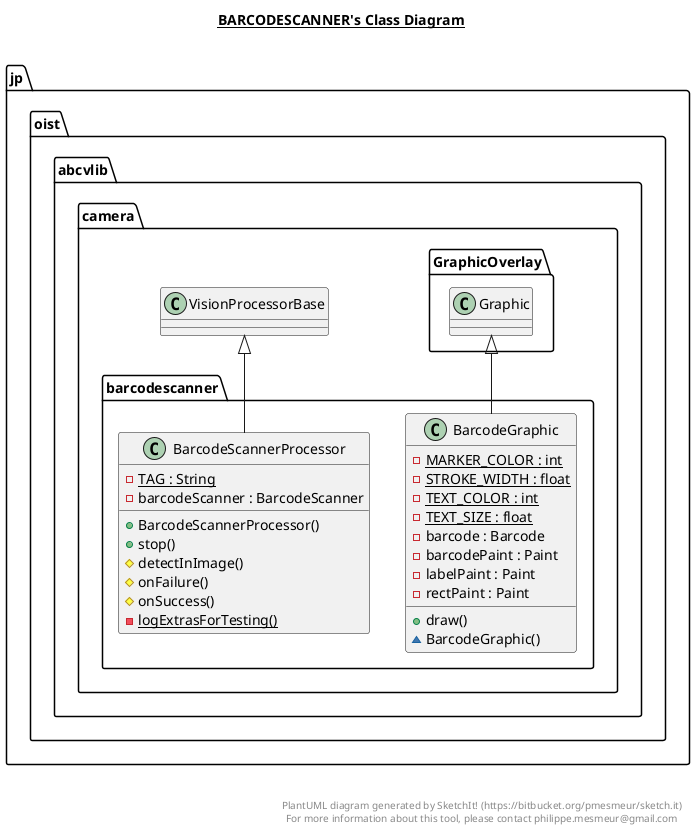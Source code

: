 @startuml

title __BARCODESCANNER's Class Diagram__\n

  namespace jp.oist.abcvlib.camera {
    namespace barcodescanner {
      class jp.oist.abcvlib.camera.barcodescanner.BarcodeGraphic {
          {static} - MARKER_COLOR : int
          {static} - STROKE_WIDTH : float
          {static} - TEXT_COLOR : int
          {static} - TEXT_SIZE : float
          - barcode : Barcode
          - barcodePaint : Paint
          - labelPaint : Paint
          - rectPaint : Paint
          + draw()
          ~ BarcodeGraphic()
      }
    }
  }
  

  namespace jp.oist.abcvlib.camera {
    namespace barcodescanner {
      class jp.oist.abcvlib.camera.barcodescanner.BarcodeScannerProcessor {
          {static} - TAG : String
          - barcodeScanner : BarcodeScanner
          + BarcodeScannerProcessor()
          + stop()
          # detectInImage()
          # onFailure()
          # onSuccess()
          {static} - logExtrasForTesting()
      }
    }
  }
  

  jp.oist.abcvlib.camera.barcodescanner.BarcodeGraphic -up-|> jp.oist.abcvlib.camera.GraphicOverlay.Graphic
  jp.oist.abcvlib.camera.barcodescanner.BarcodeScannerProcessor -up-|> jp.oist.abcvlib.camera.VisionProcessorBase


right footer


PlantUML diagram generated by SketchIt! (https://bitbucket.org/pmesmeur/sketch.it)
For more information about this tool, please contact philippe.mesmeur@gmail.com
endfooter

@enduml
